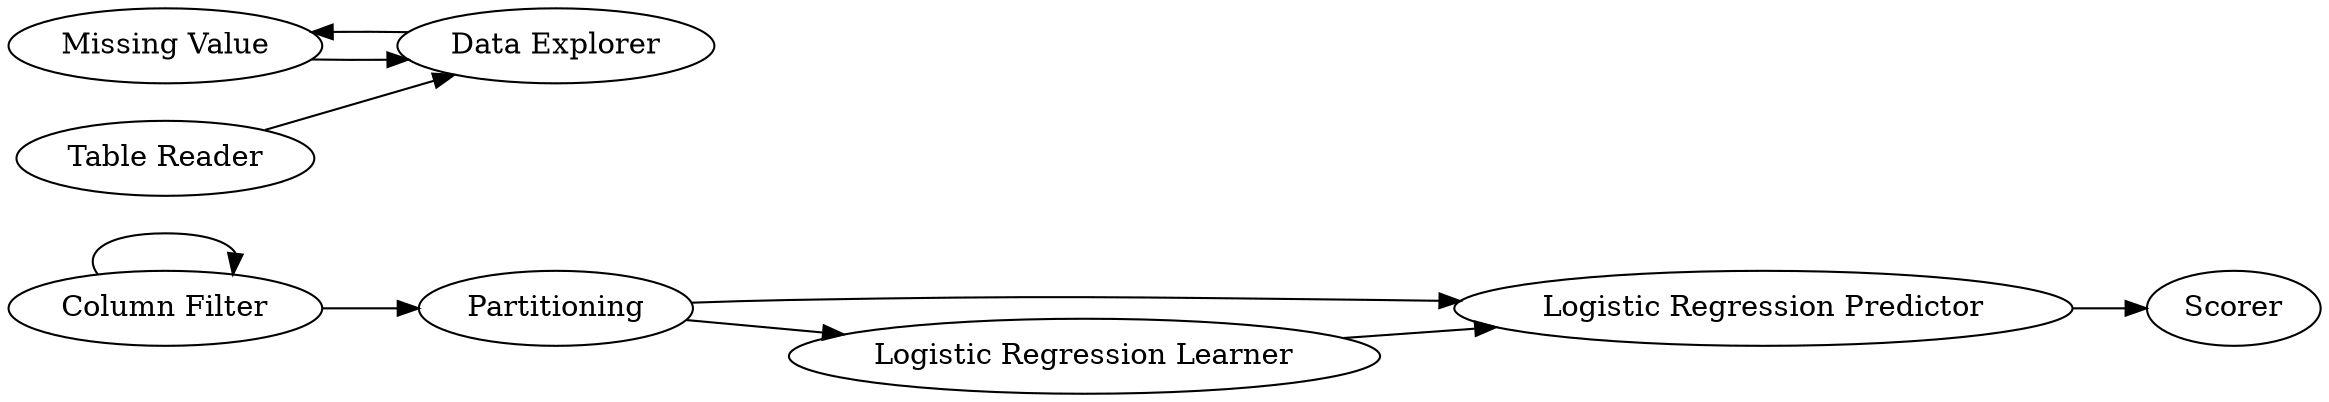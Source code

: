 digraph {
	7 -> 7
	5 -> 3
	7 -> 8
	8 -> 10
	8 -> 9
	3 -> 5
	9 -> 10
	10 -> 11
	1 -> 3
	5 [label="Missing Value"]
	1 [label="Table Reader"]
	7 [label="Column Filter"]
	9 [label="Logistic Regression Learner"]
	11 [label=Scorer]
	8 [label=Partitioning]
	3 [label="Data Explorer"]
	10 [label="Logistic Regression Predictor"]
	rankdir=LR
}
